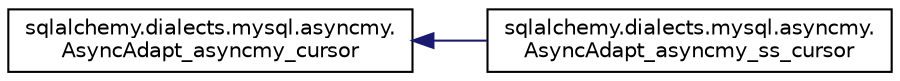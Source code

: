 digraph "Graphical Class Hierarchy"
{
 // LATEX_PDF_SIZE
  edge [fontname="Helvetica",fontsize="10",labelfontname="Helvetica",labelfontsize="10"];
  node [fontname="Helvetica",fontsize="10",shape=record];
  rankdir="LR";
  Node0 [label="sqlalchemy.dialects.mysql.asyncmy.\lAsyncAdapt_asyncmy_cursor",height=0.2,width=0.4,color="black", fillcolor="white", style="filled",URL="$classsqlalchemy_1_1dialects_1_1mysql_1_1asyncmy_1_1AsyncAdapt__asyncmy__cursor.html",tooltip=" "];
  Node0 -> Node1 [dir="back",color="midnightblue",fontsize="10",style="solid",fontname="Helvetica"];
  Node1 [label="sqlalchemy.dialects.mysql.asyncmy.\lAsyncAdapt_asyncmy_ss_cursor",height=0.2,width=0.4,color="black", fillcolor="white", style="filled",URL="$classsqlalchemy_1_1dialects_1_1mysql_1_1asyncmy_1_1AsyncAdapt__asyncmy__ss__cursor.html",tooltip=" "];
}
